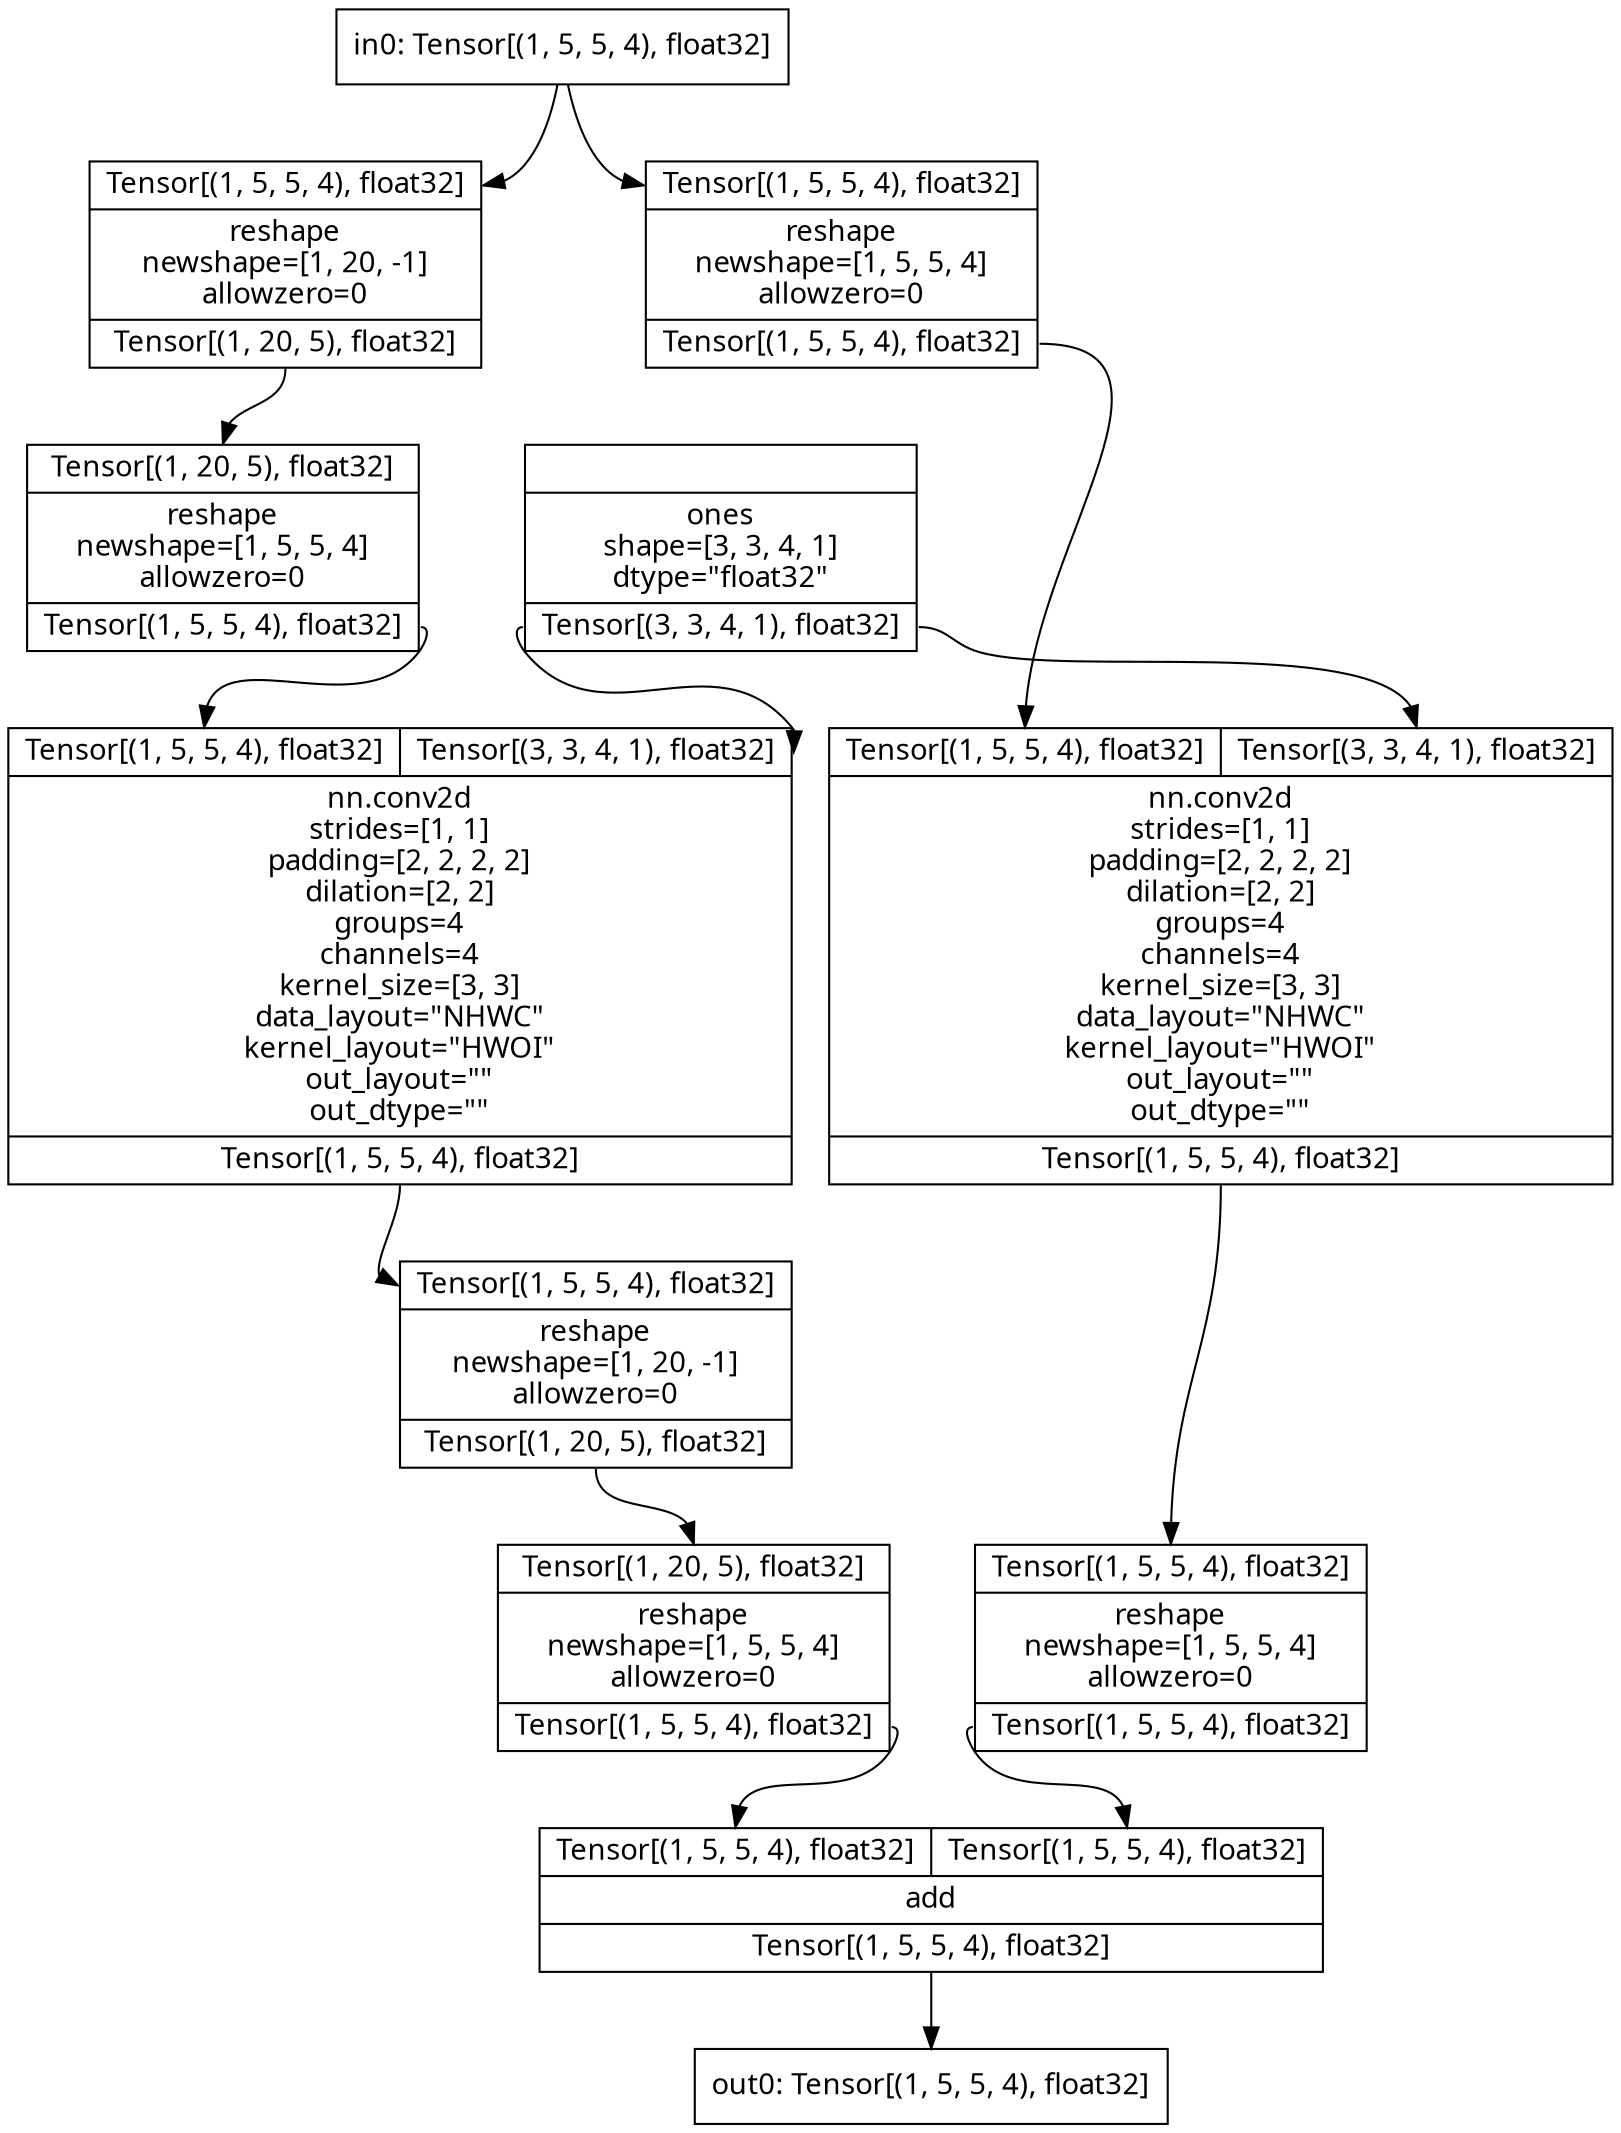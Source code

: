 digraph code {
	node [fontname="Linux Biolinum O" shape=record]
	in0 [label="in0: Tensor[(1, 5, 5, 4), float32]"]
	opr0 [label="{{<i0>Tensor[(1, 5, 5, 4), float32]}|reshape\nnewshape=[1, 20, -1]\nallowzero=0|{<o0>Tensor[(1, 20, 5), float32]}}"]
	in0 -> opr0:i0
	opr1 [label="{{<i0>Tensor[(1, 20, 5), float32]}|reshape\nnewshape=[1, 5, 5, 4]\nallowzero=0|{<o0>Tensor[(1, 5, 5, 4), float32]}}"]
	opr0:o0 -> opr1:i0
	opr2 [label="{{}|ones\nshape=[3, 3, 4, 1]\ndtype=\"float32\"|{<o0>Tensor[(3, 3, 4, 1), float32]}}"]
	opr3 [label="{{<i0>Tensor[(1, 5, 5, 4), float32]|<i1>Tensor[(3, 3, 4, 1), float32]}|nn.conv2d\nstrides=[1, 1]\npadding=[2, 2, 2, 2]\ndilation=[2, 2]\ngroups=4\nchannels=4\nkernel_size=[3, 3]\ndata_layout=\"NHWC\"\nkernel_layout=\"HWOI\"\nout_layout=\"\"\nout_dtype=\"\"|{<o0>Tensor[(1, 5, 5, 4), float32]}}"]
	opr1:o0 -> opr3:i0
	opr2:o0 -> opr3:i1
	opr4 [label="{{<i0>Tensor[(1, 5, 5, 4), float32]}|reshape\nnewshape=[1, 20, -1]\nallowzero=0|{<o0>Tensor[(1, 20, 5), float32]}}"]
	opr3:o0 -> opr4:i0
	opr5 [label="{{<i0>Tensor[(1, 20, 5), float32]}|reshape\nnewshape=[1, 5, 5, 4]\nallowzero=0|{<o0>Tensor[(1, 5, 5, 4), float32]}}"]
	opr4:o0 -> opr5:i0
	opr6 [label="{{<i0>Tensor[(1, 5, 5, 4), float32]}|reshape\nnewshape=[1, 5, 5, 4]\nallowzero=0|{<o0>Tensor[(1, 5, 5, 4), float32]}}"]
	in0 -> opr6:i0
	opr7 [label="{{<i0>Tensor[(1, 5, 5, 4), float32]|<i1>Tensor[(3, 3, 4, 1), float32]}|nn.conv2d\nstrides=[1, 1]\npadding=[2, 2, 2, 2]\ndilation=[2, 2]\ngroups=4\nchannels=4\nkernel_size=[3, 3]\ndata_layout=\"NHWC\"\nkernel_layout=\"HWOI\"\nout_layout=\"\"\nout_dtype=\"\"|{<o0>Tensor[(1, 5, 5, 4), float32]}}"]
	opr6:o0 -> opr7:i0
	opr2:o0 -> opr7:i1
	opr8 [label="{{<i0>Tensor[(1, 5, 5, 4), float32]}|reshape\nnewshape=[1, 5, 5, 4]\nallowzero=0|{<o0>Tensor[(1, 5, 5, 4), float32]}}"]
	opr7:o0 -> opr8:i0
	opr9 [label="{{<i0>Tensor[(1, 5, 5, 4), float32]|<i1>Tensor[(1, 5, 5, 4), float32]}|add\n|{<o0>Tensor[(1, 5, 5, 4), float32]}}"]
	opr5:o0 -> opr9:i0
	opr8:o0 -> opr9:i1
	out0 [label="out0: Tensor[(1, 5, 5, 4), float32]"]
	opr9:o0 -> out0
}
